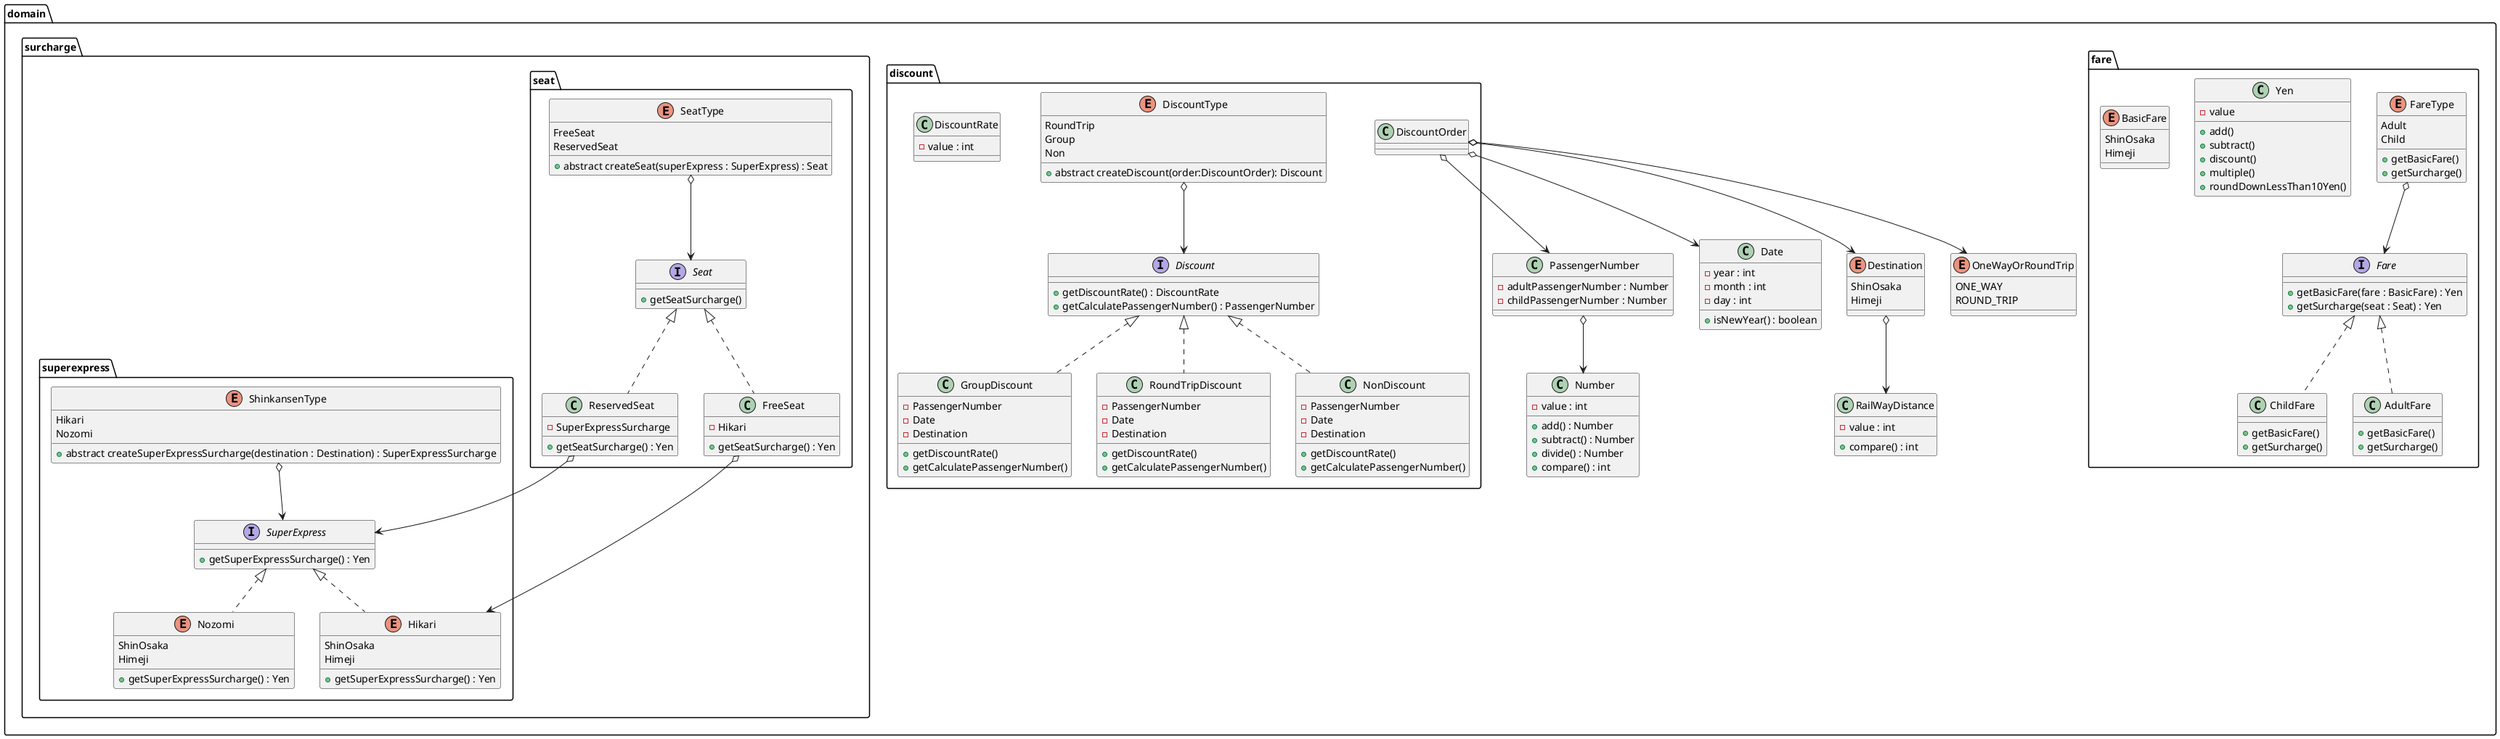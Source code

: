 @startuml

package domain{

 package fare{
 Enum FareType {
  Adult
  Child

  + getBasicFare()
  + getSurcharge()
 }

 FareType o--> Fare

 interface Fare{
  + getBasicFare(fare : BasicFare) : Yen
  + getSurcharge(seat : Seat) : Yen
 }

 class ChildFare implements Fare{
  + getBasicFare()
  + getSurcharge()
 }

 class AdultFare implements Fare{
  + getBasicFare()
  + getSurcharge()
 }

 class Yen{
  - value

  + add()
  + subtract()
  + discount()
  + multiple()
  + roundDownLessThan10Yen()
 }

 Enum BasicFare{
  ShinOsaka
  Himeji
 }
 }

package discount{
 Enum DiscountType{
  RoundTrip
  Group
  Non

  + abstract createDiscount(order:DiscountOrder): Discount
 }

 class DiscountOrder{
 }

 interface Discount{
  + getDiscountRate() : DiscountRate
  + getCalculatePassengerNumber() : PassengerNumber
 }

 class GroupDiscount implements Discount{
  - PassengerNumber
  - Date
  - Destination

  + getDiscountRate()
  + getCalculatePassengerNumber()
 }

 class RoundTripDiscount implements Discount{
  - PassengerNumber
  - Date
  - Destination

  + getDiscountRate()
  + getCalculatePassengerNumber()
 }

 class NonDiscount implements Discount{
  - PassengerNumber
  - Date
  - Destination

  + getDiscountRate()
  + getCalculatePassengerNumber()
 }

 class DiscountRate{
    - value : int
 }

}

 DiscountType o--> Discount


 DiscountOrder o--> PassengerNumber
 DiscountOrder o--> Date
 DiscountOrder o--> Destination
 DiscountOrder o--> OneWayOrRoundTrip

 PassengerNumber o--> Number


  Enum Destination{
    ShinOsaka
    Himeji
   }

   class Date{
    - year : int
    - month : int
    - day : int

    + isNewYear() : boolean
   }

   class PassengerNumber{
    - adultPassengerNumber : Number
    - childPassengerNumber : Number
   }

   class Number{
    - value : int

    + add() : Number
    + subtract() : Number
    + divide() : Number
    + compare() : int
   }

   Enum OneWayOrRoundTrip{
    ONE_WAY
    ROUND_TRIP
   }

   class RailWayDistance{
    - value : int

    + compare() : int
   }

   Destination o--> RailWayDistance


package surcharge{

 package seat{
 Enum SeatType{
  FreeSeat
  ReservedSeat

  + abstract createSeat(superExpress : SuperExpress) : Seat
 }

 SeatType o--> Seat

 interface Seat{
  + getSeatSurcharge()
 }

 class FreeSeat implements Seat{
  - Hikari
  + getSeatSurcharge() : Yen
 }

 class ReservedSeat implements Seat{
  - SuperExpressSurcharge
  + getSeatSurcharge() : Yen
 }
 }

 package superexpress{
 Enum ShinkansenType {
   Hikari
   Nozomi

   + abstract createSuperExpressSurcharge(destination : Destination) : SuperExpressSurcharge
  }

  ShinkansenType o--> SuperExpress

 interface SuperExpress{
  + getSuperExpressSurcharge() : Yen
 }

 Enum Hikari implements SuperExpress{
  ShinOsaka
  Himeji
  + getSuperExpressSurcharge() : Yen
 }

 Enum Nozomi implements SuperExpress{
  ShinOsaka
  Himeji
  + getSuperExpressSurcharge() : Yen
 }

 ReservedSeat o--> SuperExpress
 FreeSeat o--> Hikari
 }
}
}

@enduml